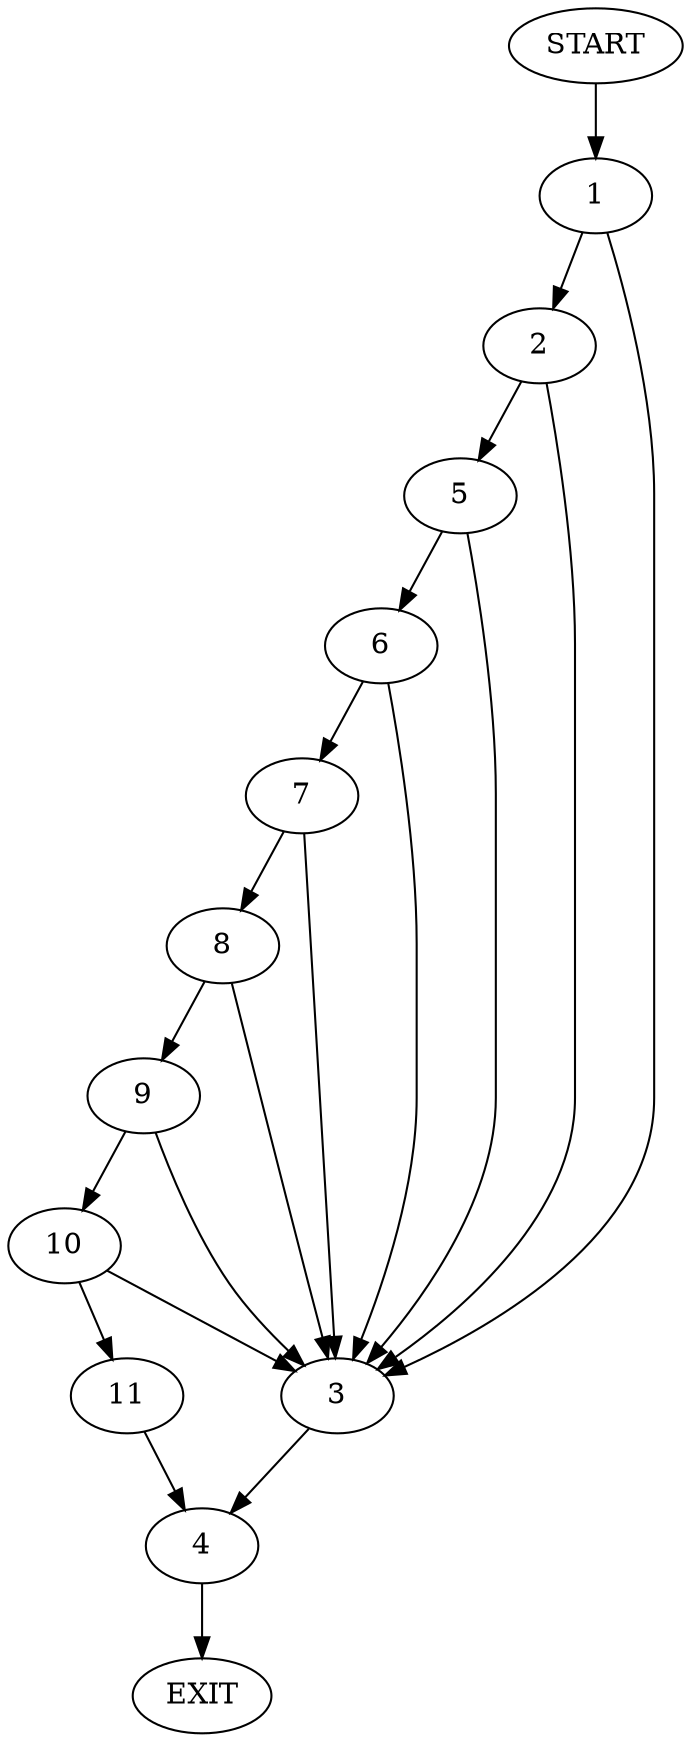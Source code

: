 digraph {
0 [label="START"]
12 [label="EXIT"]
0 -> 1
1 -> 2
1 -> 3
3 -> 4
2 -> 3
2 -> 5
5 -> 3
5 -> 6
6 -> 3
6 -> 7
7 -> 8
7 -> 3
8 -> 3
8 -> 9
9 -> 3
9 -> 10
10 -> 11
10 -> 3
11 -> 4
4 -> 12
}
